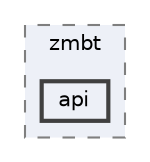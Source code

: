digraph "zmbt-framework/zmbt-framework/backends/cxx/include/zmbt/api"
{
 // LATEX_PDF_SIZE
  bgcolor="transparent";
  edge [fontname=Helvetica,fontsize=10,labelfontname=Helvetica,labelfontsize=10];
  node [fontname=Helvetica,fontsize=10,shape=box,height=0.2,width=0.4];
  compound=true
  subgraph clusterdir_2115e3e51895e4107b806d6d2319263e {
    graph [ bgcolor="#edf0f7", pencolor="grey50", label="zmbt", fontname=Helvetica,fontsize=10 style="filled,dashed", URL="dir_2115e3e51895e4107b806d6d2319263e.html",tooltip=""]
  dir_dac1628bc1b9dc0b2ecee59f2dfa09f4 [label="api", fillcolor="#edf0f7", color="grey25", style="filled,bold", URL="dir_dac1628bc1b9dc0b2ecee59f2dfa09f4.html",tooltip=""];
  }
}

